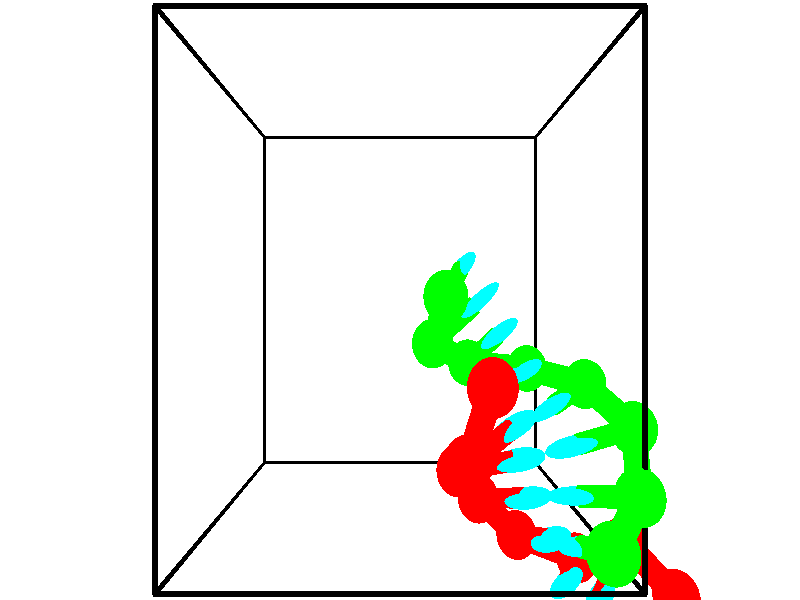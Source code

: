 // switches for output
#declare DRAW_BASES = 1; // possible values are 0, 1; only relevant for DNA ribbons
#declare DRAW_BASES_TYPE = 3; // possible values are 1, 2, 3; only relevant for DNA ribbons
#declare DRAW_FOG = 0; // set to 1 to enable fog

#include "colors.inc"

#include "transforms.inc"
background { rgb <1, 1, 1>}

#default {
   normal{
       ripples 0.25
       frequency 0.20
       turbulence 0.2
       lambda 5
   }
	finish {
		phong 0.1
		phong_size 40.
	}
}

// original window dimensions: 1024x640


// camera settings

camera {
	sky <-0, 1, 0>
	up <-0, 1, 0>
	right 1.6 * <1, 0, 0>
	location <2.5, 2.5, 11.1562>
	look_at <2.5, 2.5, 2.5>
	direction <0, 0, -8.6562>
	angle 67.0682
}


# declare cpy_camera_pos = <2.5, 2.5, 11.1562>;
# if (DRAW_FOG = 1)
fog {
	fog_type 2
	up vnormalize(cpy_camera_pos)
	color rgbt<1,1,1,0.3>
	distance 1e-5
	fog_alt 3e-3
	fog_offset 4
}
# end


// LIGHTS

# declare lum = 6;
global_settings {
	ambient_light rgb lum * <0.05, 0.05, 0.05>
	max_trace_level 15
}# declare cpy_direct_light_amount = 0.25;
light_source
{	1000 * <-1, -1, 1>,
	rgb lum * cpy_direct_light_amount
	parallel
}

light_source
{	1000 * <1, 1, -1>,
	rgb lum * cpy_direct_light_amount
	parallel
}

// strand 0

// nucleotide -1

// particle -1
sphere {
	<5.628317, -0.303545, 4.318739> 0.250000
	pigment { color rgbt <1,0,0,0> }
	no_shadow
}
cylinder {
	<5.290298, -0.516903, 4.303839>,  <5.087487, -0.644917, 4.294899>, 0.100000
	pigment { color rgbt <1,0,0,0> }
	no_shadow
}
cylinder {
	<5.290298, -0.516903, 4.303839>,  <5.628317, -0.303545, 4.318739>, 0.100000
	pigment { color rgbt <1,0,0,0> }
	no_shadow
}

// particle -1
sphere {
	<5.290298, -0.516903, 4.303839> 0.100000
	pigment { color rgbt <1,0,0,0> }
	no_shadow
}
sphere {
	0, 1
	scale<0.080000,0.200000,0.300000>
	matrix <-0.533312, 0.845820, -0.012939,
		0.038409, 0.008932, -0.999222,
		-0.845046, -0.533394, -0.037250,
		5.036785, -0.676921, 4.292664>
	pigment { color rgbt <0,1,1,0> }
	no_shadow
}
cylinder {
	<5.167548, 0.114497, 4.011763>,  <5.628317, -0.303545, 4.318739>, 0.130000
	pigment { color rgbt <1,0,0,0> }
	no_shadow
}

// nucleotide -1

// particle -1
sphere {
	<5.167548, 0.114497, 4.011763> 0.250000
	pigment { color rgbt <1,0,0,0> }
	no_shadow
}
cylinder {
	<4.926891, -0.156330, 4.181282>,  <4.782497, -0.318826, 4.282994>, 0.100000
	pigment { color rgbt <1,0,0,0> }
	no_shadow
}
cylinder {
	<4.926891, -0.156330, 4.181282>,  <5.167548, 0.114497, 4.011763>, 0.100000
	pigment { color rgbt <1,0,0,0> }
	no_shadow
}

// particle -1
sphere {
	<4.926891, -0.156330, 4.181282> 0.100000
	pigment { color rgbt <1,0,0,0> }
	no_shadow
}
sphere {
	0, 1
	scale<0.080000,0.200000,0.300000>
	matrix <-0.730029, 0.681415, 0.052261,
		-0.324168, -0.277943, -0.904247,
		-0.601642, -0.677068, 0.423799,
		4.746398, -0.359450, 4.308422>
	pigment { color rgbt <0,1,1,0> }
	no_shadow
}
cylinder {
	<4.716147, -0.195537, 3.575184>,  <5.167548, 0.114497, 4.011763>, 0.130000
	pigment { color rgbt <1,0,0,0> }
	no_shadow
}

// nucleotide -1

// particle -1
sphere {
	<4.716147, -0.195537, 3.575184> 0.250000
	pigment { color rgbt <1,0,0,0> }
	no_shadow
}
cylinder {
	<4.544498, -0.205479, 3.936346>,  <4.441509, -0.211443, 4.153043>, 0.100000
	pigment { color rgbt <1,0,0,0> }
	no_shadow
}
cylinder {
	<4.544498, -0.205479, 3.936346>,  <4.716147, -0.195537, 3.575184>, 0.100000
	pigment { color rgbt <1,0,0,0> }
	no_shadow
}

// particle -1
sphere {
	<4.544498, -0.205479, 3.936346> 0.100000
	pigment { color rgbt <1,0,0,0> }
	no_shadow
}
sphere {
	0, 1
	scale<0.080000,0.200000,0.300000>
	matrix <-0.465616, 0.862657, -0.197547,
		-0.773988, -0.505179, -0.381756,
		-0.429121, -0.024853, 0.902905,
		4.415762, -0.212935, 4.207218>
	pigment { color rgbt <0,1,1,0> }
	no_shadow
}
cylinder {
	<3.970617, 0.030319, 3.535963>,  <4.716147, -0.195537, 3.575184>, 0.130000
	pigment { color rgbt <1,0,0,0> }
	no_shadow
}

// nucleotide -1

// particle -1
sphere {
	<3.970617, 0.030319, 3.535963> 0.250000
	pigment { color rgbt <1,0,0,0> }
	no_shadow
}
cylinder {
	<4.128418, 0.120979, 3.892164>,  <4.223098, 0.175375, 4.105886>, 0.100000
	pigment { color rgbt <1,0,0,0> }
	no_shadow
}
cylinder {
	<4.128418, 0.120979, 3.892164>,  <3.970617, 0.030319, 3.535963>, 0.100000
	pigment { color rgbt <1,0,0,0> }
	no_shadow
}

// particle -1
sphere {
	<4.128418, 0.120979, 3.892164> 0.100000
	pigment { color rgbt <1,0,0,0> }
	no_shadow
}
sphere {
	0, 1
	scale<0.080000,0.200000,0.300000>
	matrix <-0.433410, 0.900430, -0.037172,
		-0.810262, -0.371289, 0.453453,
		0.394501, 0.226651, 0.890504,
		4.246768, 0.188974, 4.159316>
	pigment { color rgbt <0,1,1,0> }
	no_shadow
}
cylinder {
	<3.466309, 0.458582, 3.695068>,  <3.970617, 0.030319, 3.535963>, 0.130000
	pigment { color rgbt <1,0,0,0> }
	no_shadow
}

// nucleotide -1

// particle -1
sphere {
	<3.466309, 0.458582, 3.695068> 0.250000
	pigment { color rgbt <1,0,0,0> }
	no_shadow
}
cylinder {
	<3.761490, 0.531197, 3.955059>,  <3.938598, 0.574765, 4.111053>, 0.100000
	pigment { color rgbt <1,0,0,0> }
	no_shadow
}
cylinder {
	<3.761490, 0.531197, 3.955059>,  <3.466309, 0.458582, 3.695068>, 0.100000
	pigment { color rgbt <1,0,0,0> }
	no_shadow
}

// particle -1
sphere {
	<3.761490, 0.531197, 3.955059> 0.100000
	pigment { color rgbt <1,0,0,0> }
	no_shadow
}
sphere {
	0, 1
	scale<0.080000,0.200000,0.300000>
	matrix <-0.277204, 0.959676, 0.046690,
		-0.615292, -0.214631, 0.758518,
		0.737953, 0.181536, 0.649978,
		3.982876, 0.585657, 4.150053>
	pigment { color rgbt <0,1,1,0> }
	no_shadow
}
cylinder {
	<3.170846, 0.860532, 4.193317>,  <3.466309, 0.458582, 3.695068>, 0.130000
	pigment { color rgbt <1,0,0,0> }
	no_shadow
}

// nucleotide -1

// particle -1
sphere {
	<3.170846, 0.860532, 4.193317> 0.250000
	pigment { color rgbt <1,0,0,0> }
	no_shadow
}
cylinder {
	<3.562595, 0.929226, 4.235909>,  <3.797645, 0.970442, 4.261463>, 0.100000
	pigment { color rgbt <1,0,0,0> }
	no_shadow
}
cylinder {
	<3.562595, 0.929226, 4.235909>,  <3.170846, 0.860532, 4.193317>, 0.100000
	pigment { color rgbt <1,0,0,0> }
	no_shadow
}

// particle -1
sphere {
	<3.562595, 0.929226, 4.235909> 0.100000
	pigment { color rgbt <1,0,0,0> }
	no_shadow
}
sphere {
	0, 1
	scale<0.080000,0.200000,0.300000>
	matrix <-0.190054, 0.961855, 0.196759,
		-0.068626, -0.212937, 0.974653,
		0.979372, 0.171734, 0.106478,
		3.856407, 0.980746, 4.267852>
	pigment { color rgbt <0,1,1,0> }
	no_shadow
}
cylinder {
	<3.198863, 1.095512, 4.956463>,  <3.170846, 0.860532, 4.193317>, 0.130000
	pigment { color rgbt <1,0,0,0> }
	no_shadow
}

// nucleotide -1

// particle -1
sphere {
	<3.198863, 1.095512, 4.956463> 0.250000
	pigment { color rgbt <1,0,0,0> }
	no_shadow
}
cylinder {
	<3.509907, 1.242580, 4.752447>,  <3.696533, 1.330822, 4.630038>, 0.100000
	pigment { color rgbt <1,0,0,0> }
	no_shadow
}
cylinder {
	<3.509907, 1.242580, 4.752447>,  <3.198863, 1.095512, 4.956463>, 0.100000
	pigment { color rgbt <1,0,0,0> }
	no_shadow
}

// particle -1
sphere {
	<3.509907, 1.242580, 4.752447> 0.100000
	pigment { color rgbt <1,0,0,0> }
	no_shadow
}
sphere {
	0, 1
	scale<0.080000,0.200000,0.300000>
	matrix <-0.360122, 0.925406, 0.118053,
		0.515397, 0.091877, 0.852012,
		0.777610, 0.367672, -0.510039,
		3.743190, 1.352882, 4.599435>
	pigment { color rgbt <0,1,1,0> }
	no_shadow
}
cylinder {
	<3.405657, 1.784714, 5.260274>,  <3.198863, 1.095512, 4.956463>, 0.130000
	pigment { color rgbt <1,0,0,0> }
	no_shadow
}

// nucleotide -1

// particle -1
sphere {
	<3.405657, 1.784714, 5.260274> 0.250000
	pigment { color rgbt <1,0,0,0> }
	no_shadow
}
cylinder {
	<3.554825, 1.789719, 4.889162>,  <3.644326, 1.792721, 4.666495>, 0.100000
	pigment { color rgbt <1,0,0,0> }
	no_shadow
}
cylinder {
	<3.554825, 1.789719, 4.889162>,  <3.405657, 1.784714, 5.260274>, 0.100000
	pigment { color rgbt <1,0,0,0> }
	no_shadow
}

// particle -1
sphere {
	<3.554825, 1.789719, 4.889162> 0.100000
	pigment { color rgbt <1,0,0,0> }
	no_shadow
}
sphere {
	0, 1
	scale<0.080000,0.200000,0.300000>
	matrix <-0.245380, 0.965639, -0.085609,
		0.894829, 0.259584, 0.363176,
		0.372920, 0.012511, -0.927779,
		3.666701, 1.793472, 4.610828>
	pigment { color rgbt <0,1,1,0> }
	no_shadow
}
// strand 1

// nucleotide -1

// particle -1
sphere {
	<3.011496, 2.530805, 4.414952> 0.250000
	pigment { color rgbt <0,1,0,0> }
	no_shadow
}
cylinder {
	<3.145370, 2.698566, 4.077412>,  <3.225695, 2.799223, 3.874887>, 0.100000
	pigment { color rgbt <0,1,0,0> }
	no_shadow
}
cylinder {
	<3.145370, 2.698566, 4.077412>,  <3.011496, 2.530805, 4.414952>, 0.100000
	pigment { color rgbt <0,1,0,0> }
	no_shadow
}

// particle -1
sphere {
	<3.145370, 2.698566, 4.077412> 0.100000
	pigment { color rgbt <0,1,0,0> }
	no_shadow
}
sphere {
	0, 1
	scale<0.080000,0.200000,0.300000>
	matrix <0.637588, -0.760178, -0.124939,
		-0.693878, -0.496215, -0.521828,
		0.334686, 0.419404, -0.843852,
		3.245776, 2.824388, 3.824256>
	pigment { color rgbt <0,1,1,0> }
	no_shadow
}
cylinder {
	<2.896175, 2.058318, 3.828985>,  <3.011496, 2.530805, 4.414952>, 0.130000
	pigment { color rgbt <0,1,0,0> }
	no_shadow
}

// nucleotide -1

// particle -1
sphere {
	<2.896175, 2.058318, 3.828985> 0.250000
	pigment { color rgbt <0,1,0,0> }
	no_shadow
}
cylinder {
	<3.213280, 2.301666, 3.844017>,  <3.403543, 2.447675, 3.853036>, 0.100000
	pigment { color rgbt <0,1,0,0> }
	no_shadow
}
cylinder {
	<3.213280, 2.301666, 3.844017>,  <2.896175, 2.058318, 3.828985>, 0.100000
	pigment { color rgbt <0,1,0,0> }
	no_shadow
}

// particle -1
sphere {
	<3.213280, 2.301666, 3.844017> 0.100000
	pigment { color rgbt <0,1,0,0> }
	no_shadow
}
sphere {
	0, 1
	scale<0.080000,0.200000,0.300000>
	matrix <0.602723, -0.791606, 0.100420,
		0.090841, -0.056959, -0.994235,
		0.792763, 0.608371, 0.037580,
		3.451108, 2.484178, 3.855291>
	pigment { color rgbt <0,1,1,0> }
	no_shadow
}
cylinder {
	<3.374134, 1.824858, 3.348351>,  <2.896175, 2.058318, 3.828985>, 0.130000
	pigment { color rgbt <0,1,0,0> }
	no_shadow
}

// nucleotide -1

// particle -1
sphere {
	<3.374134, 1.824858, 3.348351> 0.250000
	pigment { color rgbt <0,1,0,0> }
	no_shadow
}
cylinder {
	<3.558151, 2.015404, 3.648067>,  <3.668562, 2.129731, 3.827897>, 0.100000
	pigment { color rgbt <0,1,0,0> }
	no_shadow
}
cylinder {
	<3.558151, 2.015404, 3.648067>,  <3.374134, 1.824858, 3.348351>, 0.100000
	pigment { color rgbt <0,1,0,0> }
	no_shadow
}

// particle -1
sphere {
	<3.558151, 2.015404, 3.648067> 0.100000
	pigment { color rgbt <0,1,0,0> }
	no_shadow
}
sphere {
	0, 1
	scale<0.080000,0.200000,0.300000>
	matrix <0.483170, -0.842316, 0.238854,
		0.744921, 0.252151, -0.617667,
		0.460044, 0.476365, 0.749290,
		3.696164, 2.158313, 3.872854>
	pigment { color rgbt <0,1,1,0> }
	no_shadow
}
cylinder {
	<4.138839, 1.762762, 3.347956>,  <3.374134, 1.824858, 3.348351>, 0.130000
	pigment { color rgbt <0,1,0,0> }
	no_shadow
}

// nucleotide -1

// particle -1
sphere {
	<4.138839, 1.762762, 3.347956> 0.250000
	pigment { color rgbt <0,1,0,0> }
	no_shadow
}
cylinder {
	<4.052628, 1.785770, 3.737877>,  <4.000901, 1.799576, 3.971829>, 0.100000
	pigment { color rgbt <0,1,0,0> }
	no_shadow
}
cylinder {
	<4.052628, 1.785770, 3.737877>,  <4.138839, 1.762762, 3.347956>, 0.100000
	pigment { color rgbt <0,1,0,0> }
	no_shadow
}

// particle -1
sphere {
	<4.052628, 1.785770, 3.737877> 0.100000
	pigment { color rgbt <0,1,0,0> }
	no_shadow
}
sphere {
	0, 1
	scale<0.080000,0.200000,0.300000>
	matrix <0.441219, -0.884814, 0.149765,
		0.871133, 0.462380, 0.165323,
		-0.215528, 0.057522, 0.974802,
		3.987969, 1.803027, 4.030317>
	pigment { color rgbt <0,1,1,0> }
	no_shadow
}
cylinder {
	<4.732123, 1.654005, 3.859406>,  <4.138839, 1.762762, 3.347956>, 0.130000
	pigment { color rgbt <0,1,0,0> }
	no_shadow
}

// nucleotide -1

// particle -1
sphere {
	<4.732123, 1.654005, 3.859406> 0.250000
	pigment { color rgbt <0,1,0,0> }
	no_shadow
}
cylinder {
	<4.436142, 1.557446, 4.110546>,  <4.258554, 1.499510, 4.261230>, 0.100000
	pigment { color rgbt <0,1,0,0> }
	no_shadow
}
cylinder {
	<4.436142, 1.557446, 4.110546>,  <4.732123, 1.654005, 3.859406>, 0.100000
	pigment { color rgbt <0,1,0,0> }
	no_shadow
}

// particle -1
sphere {
	<4.436142, 1.557446, 4.110546> 0.100000
	pigment { color rgbt <0,1,0,0> }
	no_shadow
}
sphere {
	0, 1
	scale<0.080000,0.200000,0.300000>
	matrix <0.451672, -0.869976, 0.197826,
		0.498460, 0.429965, 0.752773,
		-0.739953, -0.241398, 0.627851,
		4.214156, 1.485026, 4.298902>
	pigment { color rgbt <0,1,1,0> }
	no_shadow
}
cylinder {
	<5.085353, 1.315958, 4.475024>,  <4.732123, 1.654005, 3.859406>, 0.130000
	pigment { color rgbt <0,1,0,0> }
	no_shadow
}

// nucleotide -1

// particle -1
sphere {
	<5.085353, 1.315958, 4.475024> 0.250000
	pigment { color rgbt <0,1,0,0> }
	no_shadow
}
cylinder {
	<4.696533, 1.222054, 4.474033>,  <4.463241, 1.165711, 4.473439>, 0.100000
	pigment { color rgbt <0,1,0,0> }
	no_shadow
}
cylinder {
	<4.696533, 1.222054, 4.474033>,  <5.085353, 1.315958, 4.475024>, 0.100000
	pigment { color rgbt <0,1,0,0> }
	no_shadow
}

// particle -1
sphere {
	<4.696533, 1.222054, 4.474033> 0.100000
	pigment { color rgbt <0,1,0,0> }
	no_shadow
}
sphere {
	0, 1
	scale<0.080000,0.200000,0.300000>
	matrix <0.234708, -0.971465, -0.034171,
		0.005616, -0.033797, 0.999413,
		-0.972050, -0.234762, -0.002477,
		4.404918, 1.151625, 4.473290>
	pigment { color rgbt <0,1,1,0> }
	no_shadow
}
cylinder {
	<4.951632, 0.817955, 4.986779>,  <5.085353, 1.315958, 4.475024>, 0.130000
	pigment { color rgbt <0,1,0,0> }
	no_shadow
}

// nucleotide -1

// particle -1
sphere {
	<4.951632, 0.817955, 4.986779> 0.250000
	pigment { color rgbt <0,1,0,0> }
	no_shadow
}
cylinder {
	<4.632637, 0.762173, 4.751980>,  <4.441240, 0.728704, 4.611100>, 0.100000
	pigment { color rgbt <0,1,0,0> }
	no_shadow
}
cylinder {
	<4.632637, 0.762173, 4.751980>,  <4.951632, 0.817955, 4.986779>, 0.100000
	pigment { color rgbt <0,1,0,0> }
	no_shadow
}

// particle -1
sphere {
	<4.632637, 0.762173, 4.751980> 0.100000
	pigment { color rgbt <0,1,0,0> }
	no_shadow
}
sphere {
	0, 1
	scale<0.080000,0.200000,0.300000>
	matrix <0.071355, -0.987893, 0.137754,
		-0.599102, 0.067972, 0.797782,
		-0.797487, -0.139455, -0.586998,
		4.393391, 0.720336, 4.575881>
	pigment { color rgbt <0,1,1,0> }
	no_shadow
}
cylinder {
	<4.531312, 0.484632, 5.402751>,  <4.951632, 0.817955, 4.986779>, 0.130000
	pigment { color rgbt <0,1,0,0> }
	no_shadow
}

// nucleotide -1

// particle -1
sphere {
	<4.531312, 0.484632, 5.402751> 0.250000
	pigment { color rgbt <0,1,0,0> }
	no_shadow
}
cylinder {
	<4.461617, 0.387680, 5.020988>,  <4.419799, 0.329509, 4.791931>, 0.100000
	pigment { color rgbt <0,1,0,0> }
	no_shadow
}
cylinder {
	<4.461617, 0.387680, 5.020988>,  <4.531312, 0.484632, 5.402751>, 0.100000
	pigment { color rgbt <0,1,0,0> }
	no_shadow
}

// particle -1
sphere {
	<4.461617, 0.387680, 5.020988> 0.100000
	pigment { color rgbt <0,1,0,0> }
	no_shadow
}
sphere {
	0, 1
	scale<0.080000,0.200000,0.300000>
	matrix <0.155906, -0.963798, 0.216301,
		-0.972283, -0.111110, 0.205719,
		-0.174239, -0.242379, -0.954407,
		4.409345, 0.314966, 4.734666>
	pigment { color rgbt <0,1,1,0> }
	no_shadow
}
// box output
cylinder {
	<0.000000, 0.000000, 0.000000>,  <5.000000, 0.000000, 0.000000>, 0.025000
	pigment { color rgbt <0,0,0,0> }
	no_shadow
}
cylinder {
	<0.000000, 0.000000, 0.000000>,  <0.000000, 5.000000, 0.000000>, 0.025000
	pigment { color rgbt <0,0,0,0> }
	no_shadow
}
cylinder {
	<0.000000, 0.000000, 0.000000>,  <0.000000, 0.000000, 5.000000>, 0.025000
	pigment { color rgbt <0,0,0,0> }
	no_shadow
}
cylinder {
	<5.000000, 5.000000, 5.000000>,  <0.000000, 5.000000, 5.000000>, 0.025000
	pigment { color rgbt <0,0,0,0> }
	no_shadow
}
cylinder {
	<5.000000, 5.000000, 5.000000>,  <5.000000, 0.000000, 5.000000>, 0.025000
	pigment { color rgbt <0,0,0,0> }
	no_shadow
}
cylinder {
	<5.000000, 5.000000, 5.000000>,  <5.000000, 5.000000, 0.000000>, 0.025000
	pigment { color rgbt <0,0,0,0> }
	no_shadow
}
cylinder {
	<0.000000, 0.000000, 5.000000>,  <0.000000, 5.000000, 5.000000>, 0.025000
	pigment { color rgbt <0,0,0,0> }
	no_shadow
}
cylinder {
	<0.000000, 0.000000, 5.000000>,  <5.000000, 0.000000, 5.000000>, 0.025000
	pigment { color rgbt <0,0,0,0> }
	no_shadow
}
cylinder {
	<5.000000, 5.000000, 0.000000>,  <0.000000, 5.000000, 0.000000>, 0.025000
	pigment { color rgbt <0,0,0,0> }
	no_shadow
}
cylinder {
	<5.000000, 5.000000, 0.000000>,  <5.000000, 0.000000, 0.000000>, 0.025000
	pigment { color rgbt <0,0,0,0> }
	no_shadow
}
cylinder {
	<5.000000, 0.000000, 5.000000>,  <5.000000, 0.000000, 0.000000>, 0.025000
	pigment { color rgbt <0,0,0,0> }
	no_shadow
}
cylinder {
	<0.000000, 5.000000, 0.000000>,  <0.000000, 5.000000, 5.000000>, 0.025000
	pigment { color rgbt <0,0,0,0> }
	no_shadow
}
// end of box output

